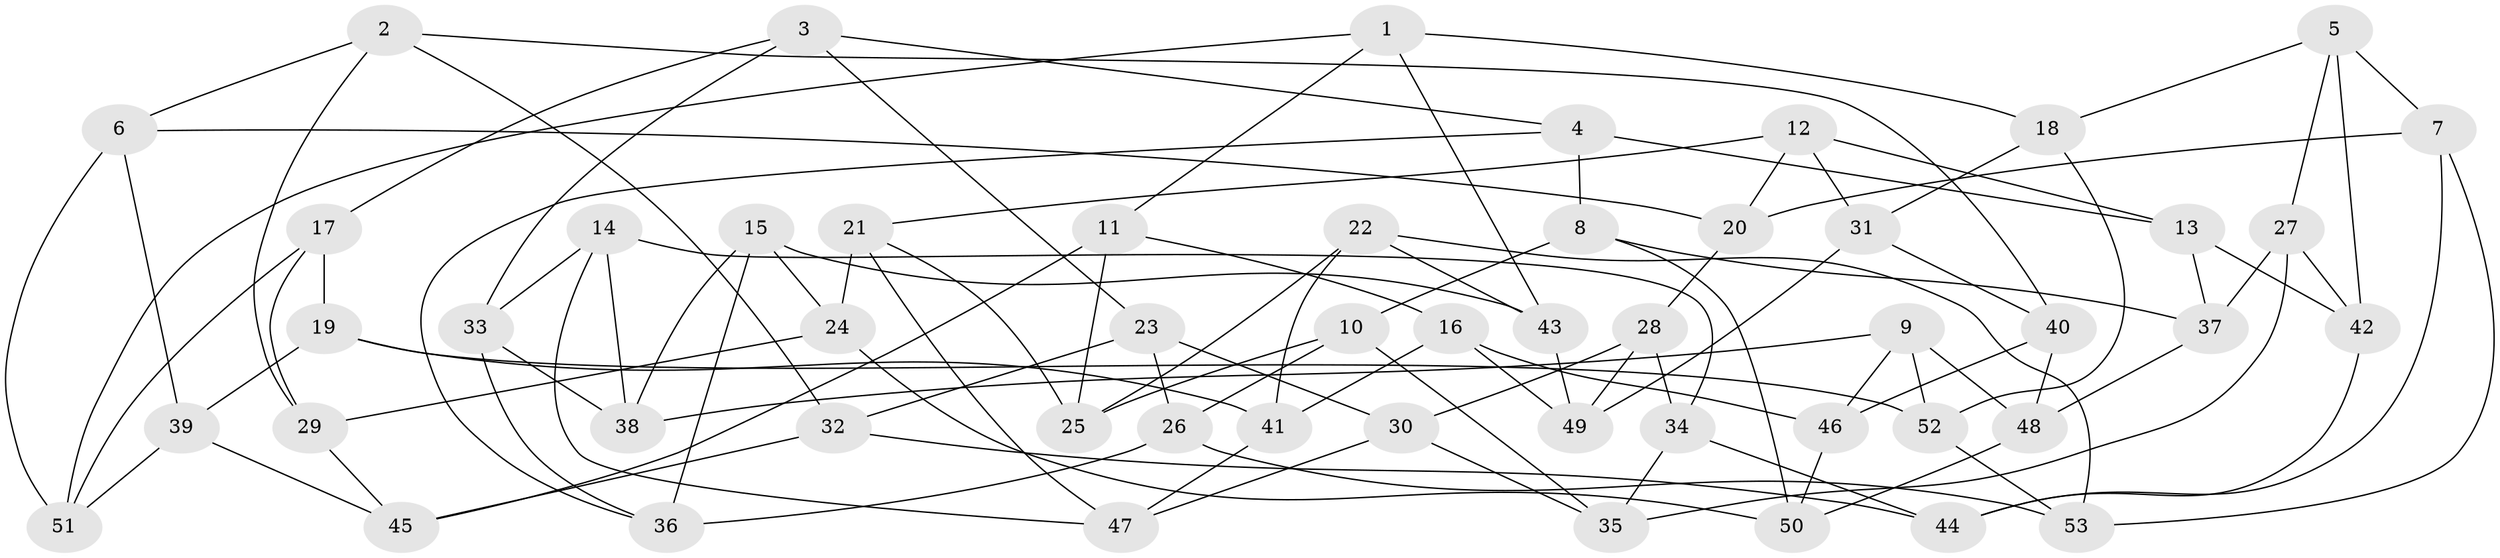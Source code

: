// Generated by graph-tools (version 1.1) at 2025/02/03/09/25 03:02:58]
// undirected, 53 vertices, 106 edges
graph export_dot {
graph [start="1"]
  node [color=gray90,style=filled];
  1;
  2;
  3;
  4;
  5;
  6;
  7;
  8;
  9;
  10;
  11;
  12;
  13;
  14;
  15;
  16;
  17;
  18;
  19;
  20;
  21;
  22;
  23;
  24;
  25;
  26;
  27;
  28;
  29;
  30;
  31;
  32;
  33;
  34;
  35;
  36;
  37;
  38;
  39;
  40;
  41;
  42;
  43;
  44;
  45;
  46;
  47;
  48;
  49;
  50;
  51;
  52;
  53;
  1 -- 43;
  1 -- 51;
  1 -- 18;
  1 -- 11;
  2 -- 40;
  2 -- 32;
  2 -- 29;
  2 -- 6;
  3 -- 17;
  3 -- 33;
  3 -- 23;
  3 -- 4;
  4 -- 8;
  4 -- 36;
  4 -- 13;
  5 -- 7;
  5 -- 42;
  5 -- 27;
  5 -- 18;
  6 -- 51;
  6 -- 20;
  6 -- 39;
  7 -- 44;
  7 -- 20;
  7 -- 53;
  8 -- 10;
  8 -- 37;
  8 -- 50;
  9 -- 38;
  9 -- 48;
  9 -- 46;
  9 -- 52;
  10 -- 35;
  10 -- 26;
  10 -- 25;
  11 -- 25;
  11 -- 16;
  11 -- 45;
  12 -- 13;
  12 -- 31;
  12 -- 20;
  12 -- 21;
  13 -- 42;
  13 -- 37;
  14 -- 34;
  14 -- 33;
  14 -- 47;
  14 -- 38;
  15 -- 36;
  15 -- 38;
  15 -- 43;
  15 -- 24;
  16 -- 46;
  16 -- 41;
  16 -- 49;
  17 -- 19;
  17 -- 51;
  17 -- 29;
  18 -- 52;
  18 -- 31;
  19 -- 52;
  19 -- 41;
  19 -- 39;
  20 -- 28;
  21 -- 47;
  21 -- 25;
  21 -- 24;
  22 -- 53;
  22 -- 43;
  22 -- 25;
  22 -- 41;
  23 -- 30;
  23 -- 32;
  23 -- 26;
  24 -- 29;
  24 -- 50;
  26 -- 53;
  26 -- 36;
  27 -- 37;
  27 -- 42;
  27 -- 35;
  28 -- 49;
  28 -- 30;
  28 -- 34;
  29 -- 45;
  30 -- 47;
  30 -- 35;
  31 -- 40;
  31 -- 49;
  32 -- 44;
  32 -- 45;
  33 -- 38;
  33 -- 36;
  34 -- 44;
  34 -- 35;
  37 -- 48;
  39 -- 51;
  39 -- 45;
  40 -- 48;
  40 -- 46;
  41 -- 47;
  42 -- 44;
  43 -- 49;
  46 -- 50;
  48 -- 50;
  52 -- 53;
}
